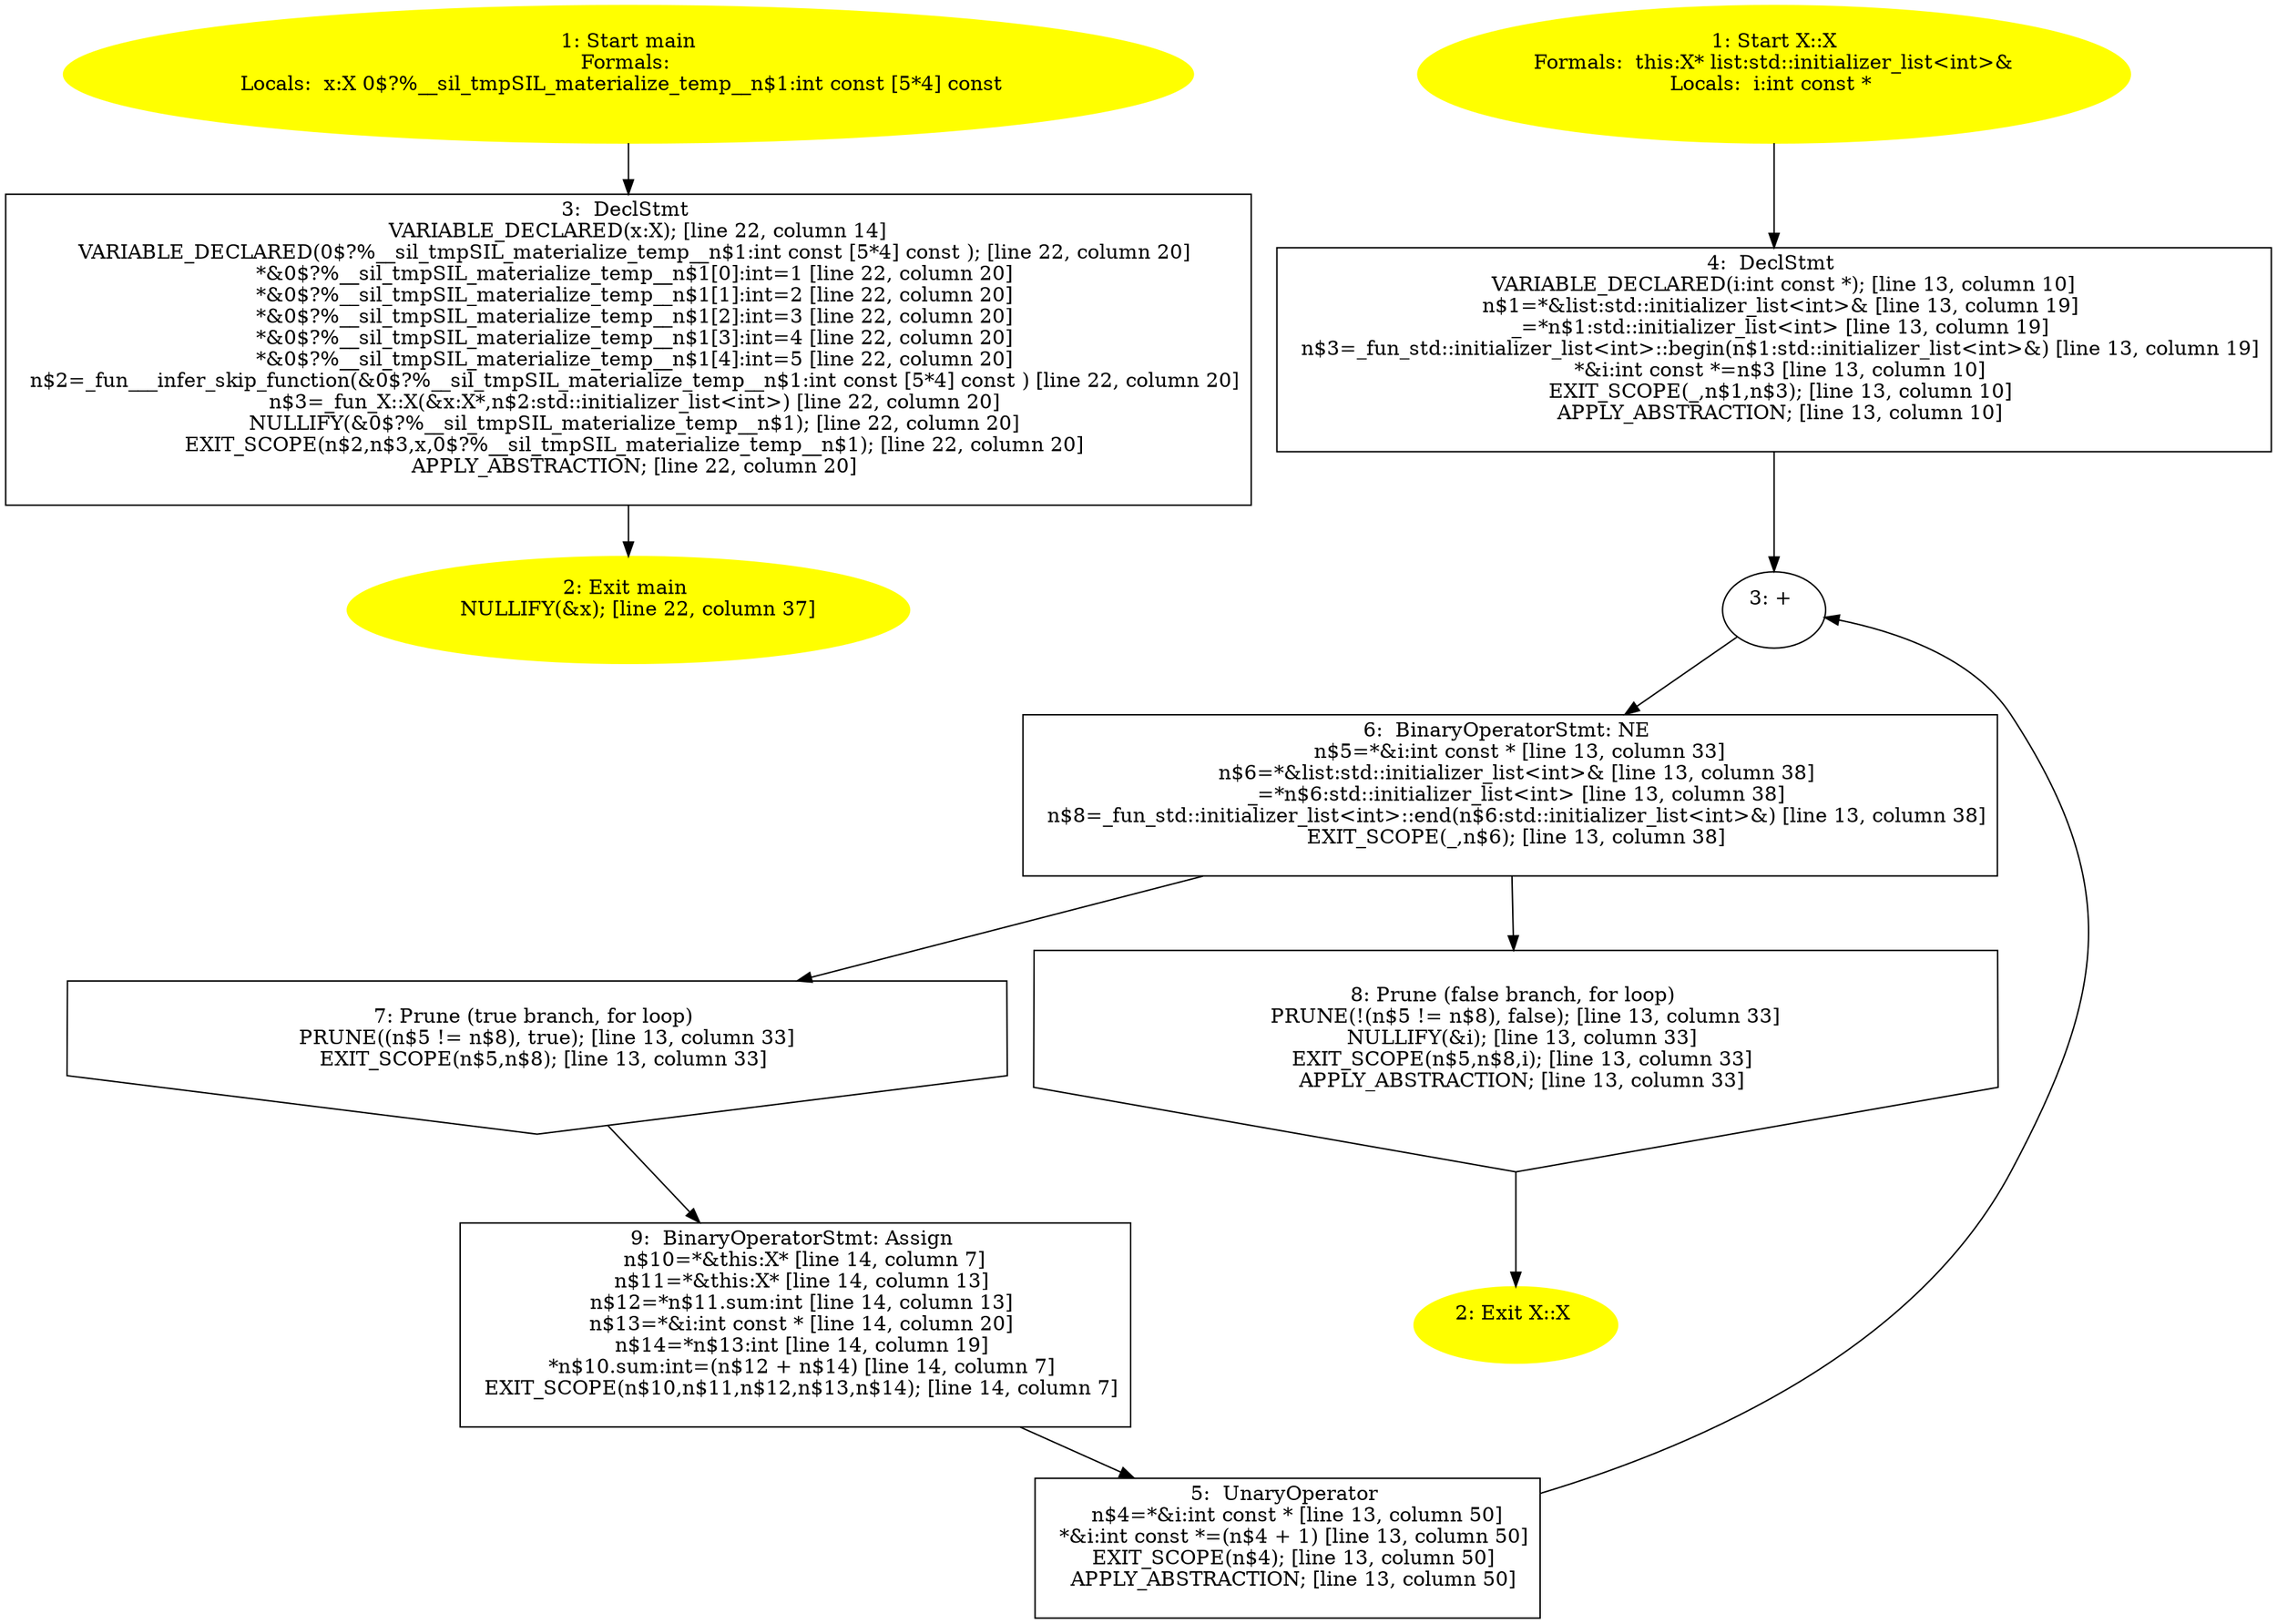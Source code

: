 /* @generated */
digraph cfg {
"main.fad58de7366495db4650cfefac2fcd61_1" [label="1: Start main\nFormals: \nLocals:  x:X 0$?%__sil_tmpSIL_materialize_temp__n$1:int const [5*4] const  \n  " color=yellow style=filled]
	

	 "main.fad58de7366495db4650cfefac2fcd61_1" -> "main.fad58de7366495db4650cfefac2fcd61_3" ;
"main.fad58de7366495db4650cfefac2fcd61_2" [label="2: Exit main \n   NULLIFY(&x); [line 22, column 37]\n " color=yellow style=filled]
	

"main.fad58de7366495db4650cfefac2fcd61_3" [label="3:  DeclStmt \n   VARIABLE_DECLARED(x:X); [line 22, column 14]\n  VARIABLE_DECLARED(0$?%__sil_tmpSIL_materialize_temp__n$1:int const [5*4] const ); [line 22, column 20]\n  *&0$?%__sil_tmpSIL_materialize_temp__n$1[0]:int=1 [line 22, column 20]\n  *&0$?%__sil_tmpSIL_materialize_temp__n$1[1]:int=2 [line 22, column 20]\n  *&0$?%__sil_tmpSIL_materialize_temp__n$1[2]:int=3 [line 22, column 20]\n  *&0$?%__sil_tmpSIL_materialize_temp__n$1[3]:int=4 [line 22, column 20]\n  *&0$?%__sil_tmpSIL_materialize_temp__n$1[4]:int=5 [line 22, column 20]\n  n$2=_fun___infer_skip_function(&0$?%__sil_tmpSIL_materialize_temp__n$1:int const [5*4] const ) [line 22, column 20]\n  n$3=_fun_X::X(&x:X*,n$2:std::initializer_list<int>) [line 22, column 20]\n  NULLIFY(&0$?%__sil_tmpSIL_materialize_temp__n$1); [line 22, column 20]\n  EXIT_SCOPE(n$2,n$3,x,0$?%__sil_tmpSIL_materialize_temp__n$1); [line 22, column 20]\n  APPLY_ABSTRACTION; [line 22, column 20]\n " shape="box"]
	

	 "main.fad58de7366495db4650cfefac2fcd61_3" -> "main.fad58de7366495db4650cfefac2fcd61_2" ;
"X#X#{15236476731743367432}.ce83f097b510e48ce3d42aa5df1bb3be_1" [label="1: Start X::X\nFormals:  this:X* list:std::initializer_list<int>&\nLocals:  i:int const * \n  " color=yellow style=filled]
	

	 "X#X#{15236476731743367432}.ce83f097b510e48ce3d42aa5df1bb3be_1" -> "X#X#{15236476731743367432}.ce83f097b510e48ce3d42aa5df1bb3be_4" ;
"X#X#{15236476731743367432}.ce83f097b510e48ce3d42aa5df1bb3be_2" [label="2: Exit X::X \n  " color=yellow style=filled]
	

"X#X#{15236476731743367432}.ce83f097b510e48ce3d42aa5df1bb3be_3" [label="3: + \n  " ]
	

	 "X#X#{15236476731743367432}.ce83f097b510e48ce3d42aa5df1bb3be_3" -> "X#X#{15236476731743367432}.ce83f097b510e48ce3d42aa5df1bb3be_6" ;
"X#X#{15236476731743367432}.ce83f097b510e48ce3d42aa5df1bb3be_4" [label="4:  DeclStmt \n   VARIABLE_DECLARED(i:int const *); [line 13, column 10]\n  n$1=*&list:std::initializer_list<int>& [line 13, column 19]\n  _=*n$1:std::initializer_list<int> [line 13, column 19]\n  n$3=_fun_std::initializer_list<int>::begin(n$1:std::initializer_list<int>&) [line 13, column 19]\n  *&i:int const *=n$3 [line 13, column 10]\n  EXIT_SCOPE(_,n$1,n$3); [line 13, column 10]\n  APPLY_ABSTRACTION; [line 13, column 10]\n " shape="box"]
	

	 "X#X#{15236476731743367432}.ce83f097b510e48ce3d42aa5df1bb3be_4" -> "X#X#{15236476731743367432}.ce83f097b510e48ce3d42aa5df1bb3be_3" ;
"X#X#{15236476731743367432}.ce83f097b510e48ce3d42aa5df1bb3be_5" [label="5:  UnaryOperator \n   n$4=*&i:int const * [line 13, column 50]\n  *&i:int const *=(n$4 + 1) [line 13, column 50]\n  EXIT_SCOPE(n$4); [line 13, column 50]\n  APPLY_ABSTRACTION; [line 13, column 50]\n " shape="box"]
	

	 "X#X#{15236476731743367432}.ce83f097b510e48ce3d42aa5df1bb3be_5" -> "X#X#{15236476731743367432}.ce83f097b510e48ce3d42aa5df1bb3be_3" ;
"X#X#{15236476731743367432}.ce83f097b510e48ce3d42aa5df1bb3be_6" [label="6:  BinaryOperatorStmt: NE \n   n$5=*&i:int const * [line 13, column 33]\n  n$6=*&list:std::initializer_list<int>& [line 13, column 38]\n  _=*n$6:std::initializer_list<int> [line 13, column 38]\n  n$8=_fun_std::initializer_list<int>::end(n$6:std::initializer_list<int>&) [line 13, column 38]\n  EXIT_SCOPE(_,n$6); [line 13, column 38]\n " shape="box"]
	

	 "X#X#{15236476731743367432}.ce83f097b510e48ce3d42aa5df1bb3be_6" -> "X#X#{15236476731743367432}.ce83f097b510e48ce3d42aa5df1bb3be_7" ;
	 "X#X#{15236476731743367432}.ce83f097b510e48ce3d42aa5df1bb3be_6" -> "X#X#{15236476731743367432}.ce83f097b510e48ce3d42aa5df1bb3be_8" ;
"X#X#{15236476731743367432}.ce83f097b510e48ce3d42aa5df1bb3be_7" [label="7: Prune (true branch, for loop) \n   PRUNE((n$5 != n$8), true); [line 13, column 33]\n  EXIT_SCOPE(n$5,n$8); [line 13, column 33]\n " shape="invhouse"]
	

	 "X#X#{15236476731743367432}.ce83f097b510e48ce3d42aa5df1bb3be_7" -> "X#X#{15236476731743367432}.ce83f097b510e48ce3d42aa5df1bb3be_9" ;
"X#X#{15236476731743367432}.ce83f097b510e48ce3d42aa5df1bb3be_8" [label="8: Prune (false branch, for loop) \n   PRUNE(!(n$5 != n$8), false); [line 13, column 33]\n  NULLIFY(&i); [line 13, column 33]\n  EXIT_SCOPE(n$5,n$8,i); [line 13, column 33]\n  APPLY_ABSTRACTION; [line 13, column 33]\n " shape="invhouse"]
	

	 "X#X#{15236476731743367432}.ce83f097b510e48ce3d42aa5df1bb3be_8" -> "X#X#{15236476731743367432}.ce83f097b510e48ce3d42aa5df1bb3be_2" ;
"X#X#{15236476731743367432}.ce83f097b510e48ce3d42aa5df1bb3be_9" [label="9:  BinaryOperatorStmt: Assign \n   n$10=*&this:X* [line 14, column 7]\n  n$11=*&this:X* [line 14, column 13]\n  n$12=*n$11.sum:int [line 14, column 13]\n  n$13=*&i:int const * [line 14, column 20]\n  n$14=*n$13:int [line 14, column 19]\n  *n$10.sum:int=(n$12 + n$14) [line 14, column 7]\n  EXIT_SCOPE(n$10,n$11,n$12,n$13,n$14); [line 14, column 7]\n " shape="box"]
	

	 "X#X#{15236476731743367432}.ce83f097b510e48ce3d42aa5df1bb3be_9" -> "X#X#{15236476731743367432}.ce83f097b510e48ce3d42aa5df1bb3be_5" ;
}
